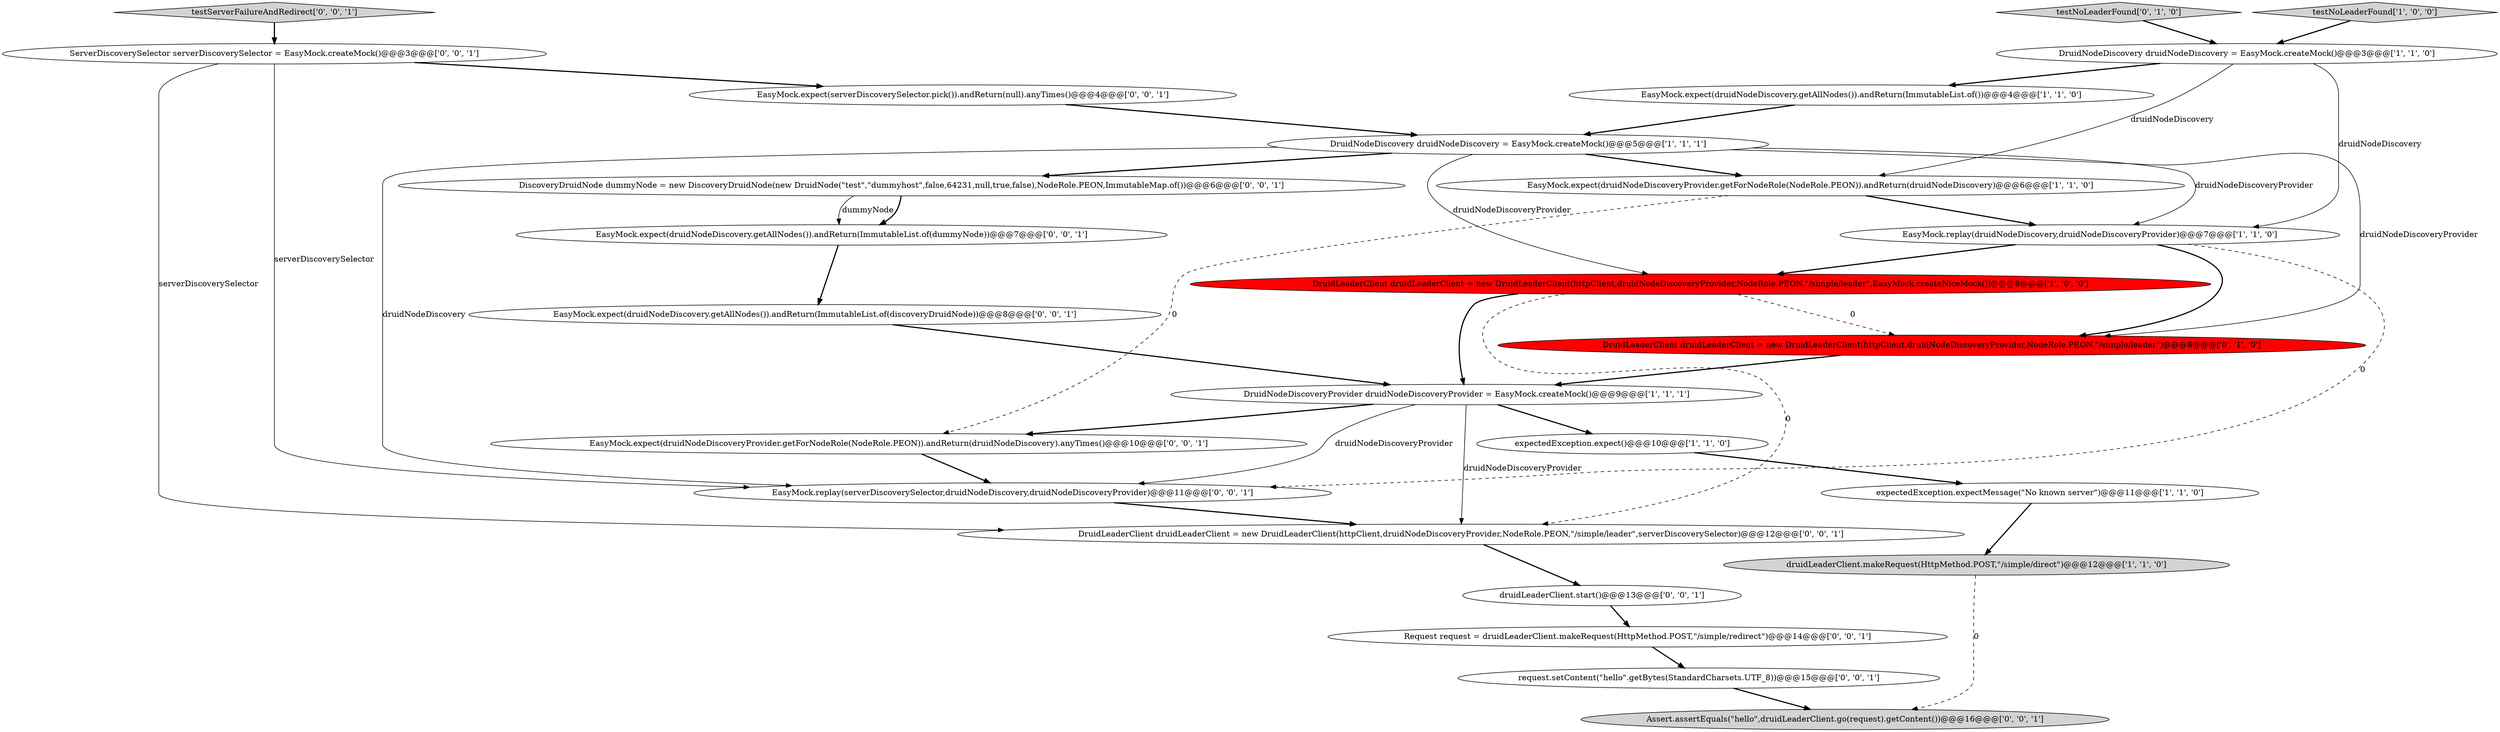 digraph {
4 [style = filled, label = "DruidLeaderClient druidLeaderClient = new DruidLeaderClient(httpClient,druidNodeDiscoveryProvider,NodeRole.PEON,\"/simple/leader\",EasyMock.createNiceMock())@@@8@@@['1', '0', '0']", fillcolor = red, shape = ellipse image = "AAA1AAABBB1BBB"];
0 [style = filled, label = "DruidNodeDiscovery druidNodeDiscovery = EasyMock.createMock()@@@3@@@['1', '1', '0']", fillcolor = white, shape = ellipse image = "AAA0AAABBB1BBB"];
15 [style = filled, label = "DruidLeaderClient druidLeaderClient = new DruidLeaderClient(httpClient,druidNodeDiscoveryProvider,NodeRole.PEON,\"/simple/leader\",serverDiscoverySelector)@@@12@@@['0', '0', '1']", fillcolor = white, shape = ellipse image = "AAA0AAABBB3BBB"];
20 [style = filled, label = "EasyMock.expect(druidNodeDiscovery.getAllNodes()).andReturn(ImmutableList.of(discoveryDruidNode))@@@8@@@['0', '0', '1']", fillcolor = white, shape = ellipse image = "AAA0AAABBB3BBB"];
3 [style = filled, label = "EasyMock.replay(druidNodeDiscovery,druidNodeDiscoveryProvider)@@@7@@@['1', '1', '0']", fillcolor = white, shape = ellipse image = "AAA0AAABBB1BBB"];
22 [style = filled, label = "druidLeaderClient.start()@@@13@@@['0', '0', '1']", fillcolor = white, shape = ellipse image = "AAA0AAABBB3BBB"];
8 [style = filled, label = "expectedException.expect()@@@10@@@['1', '1', '0']", fillcolor = white, shape = ellipse image = "AAA0AAABBB1BBB"];
7 [style = filled, label = "expectedException.expectMessage(\"No known server\")@@@11@@@['1', '1', '0']", fillcolor = white, shape = ellipse image = "AAA0AAABBB1BBB"];
16 [style = filled, label = "ServerDiscoverySelector serverDiscoverySelector = EasyMock.createMock()@@@3@@@['0', '0', '1']", fillcolor = white, shape = ellipse image = "AAA0AAABBB3BBB"];
6 [style = filled, label = "testNoLeaderFound['1', '0', '0']", fillcolor = lightgray, shape = diamond image = "AAA0AAABBB1BBB"];
21 [style = filled, label = "Request request = druidLeaderClient.makeRequest(HttpMethod.POST,\"/simple/redirect\")@@@14@@@['0', '0', '1']", fillcolor = white, shape = ellipse image = "AAA0AAABBB3BBB"];
5 [style = filled, label = "druidLeaderClient.makeRequest(HttpMethod.POST,\"/simple/direct\")@@@12@@@['1', '1', '0']", fillcolor = lightgray, shape = ellipse image = "AAA0AAABBB1BBB"];
17 [style = filled, label = "Assert.assertEquals(\"hello\",druidLeaderClient.go(request).getContent())@@@16@@@['0', '0', '1']", fillcolor = lightgray, shape = ellipse image = "AAA0AAABBB3BBB"];
19 [style = filled, label = "testServerFailureAndRedirect['0', '0', '1']", fillcolor = lightgray, shape = diamond image = "AAA0AAABBB3BBB"];
10 [style = filled, label = "DruidNodeDiscoveryProvider druidNodeDiscoveryProvider = EasyMock.createMock()@@@9@@@['1', '1', '1']", fillcolor = white, shape = ellipse image = "AAA0AAABBB1BBB"];
9 [style = filled, label = "EasyMock.expect(druidNodeDiscovery.getAllNodes()).andReturn(ImmutableList.of())@@@4@@@['1', '1', '0']", fillcolor = white, shape = ellipse image = "AAA0AAABBB1BBB"];
12 [style = filled, label = "testNoLeaderFound['0', '1', '0']", fillcolor = lightgray, shape = diamond image = "AAA0AAABBB2BBB"];
24 [style = filled, label = "EasyMock.expect(druidNodeDiscoveryProvider.getForNodeRole(NodeRole.PEON)).andReturn(druidNodeDiscovery).anyTimes()@@@10@@@['0', '0', '1']", fillcolor = white, shape = ellipse image = "AAA0AAABBB3BBB"];
11 [style = filled, label = "DruidLeaderClient druidLeaderClient = new DruidLeaderClient(httpClient,druidNodeDiscoveryProvider,NodeRole.PEON,\"/simple/leader\")@@@8@@@['0', '1', '0']", fillcolor = red, shape = ellipse image = "AAA1AAABBB2BBB"];
2 [style = filled, label = "DruidNodeDiscovery druidNodeDiscovery = EasyMock.createMock()@@@5@@@['1', '1', '1']", fillcolor = white, shape = ellipse image = "AAA0AAABBB1BBB"];
23 [style = filled, label = "request.setContent(\"hello\".getBytes(StandardCharsets.UTF_8))@@@15@@@['0', '0', '1']", fillcolor = white, shape = ellipse image = "AAA0AAABBB3BBB"];
18 [style = filled, label = "EasyMock.replay(serverDiscoverySelector,druidNodeDiscovery,druidNodeDiscoveryProvider)@@@11@@@['0', '0', '1']", fillcolor = white, shape = ellipse image = "AAA0AAABBB3BBB"];
1 [style = filled, label = "EasyMock.expect(druidNodeDiscoveryProvider.getForNodeRole(NodeRole.PEON)).andReturn(druidNodeDiscovery)@@@6@@@['1', '1', '0']", fillcolor = white, shape = ellipse image = "AAA0AAABBB1BBB"];
13 [style = filled, label = "EasyMock.expect(druidNodeDiscovery.getAllNodes()).andReturn(ImmutableList.of(dummyNode))@@@7@@@['0', '0', '1']", fillcolor = white, shape = ellipse image = "AAA0AAABBB3BBB"];
14 [style = filled, label = "DiscoveryDruidNode dummyNode = new DiscoveryDruidNode(new DruidNode(\"test\",\"dummyhost\",false,64231,null,true,false),NodeRole.PEON,ImmutableMap.of())@@@6@@@['0', '0', '1']", fillcolor = white, shape = ellipse image = "AAA0AAABBB3BBB"];
25 [style = filled, label = "EasyMock.expect(serverDiscoverySelector.pick()).andReturn(null).anyTimes()@@@4@@@['0', '0', '1']", fillcolor = white, shape = ellipse image = "AAA0AAABBB3BBB"];
2->18 [style = solid, label="druidNodeDiscovery"];
4->10 [style = bold, label=""];
0->9 [style = bold, label=""];
2->4 [style = solid, label="druidNodeDiscoveryProvider"];
9->2 [style = bold, label=""];
2->1 [style = bold, label=""];
10->24 [style = bold, label=""];
3->18 [style = dashed, label="0"];
2->3 [style = solid, label="druidNodeDiscoveryProvider"];
18->15 [style = bold, label=""];
1->3 [style = bold, label=""];
3->11 [style = bold, label=""];
22->21 [style = bold, label=""];
16->25 [style = bold, label=""];
6->0 [style = bold, label=""];
2->11 [style = solid, label="druidNodeDiscoveryProvider"];
0->3 [style = solid, label="druidNodeDiscovery"];
12->0 [style = bold, label=""];
3->4 [style = bold, label=""];
24->18 [style = bold, label=""];
25->2 [style = bold, label=""];
8->7 [style = bold, label=""];
15->22 [style = bold, label=""];
19->16 [style = bold, label=""];
20->10 [style = bold, label=""];
0->1 [style = solid, label="druidNodeDiscovery"];
16->18 [style = solid, label="serverDiscoverySelector"];
16->15 [style = solid, label="serverDiscoverySelector"];
7->5 [style = bold, label=""];
5->17 [style = dashed, label="0"];
10->8 [style = bold, label=""];
11->10 [style = bold, label=""];
14->13 [style = solid, label="dummyNode"];
1->24 [style = dashed, label="0"];
4->15 [style = dashed, label="0"];
2->14 [style = bold, label=""];
23->17 [style = bold, label=""];
14->13 [style = bold, label=""];
4->11 [style = dashed, label="0"];
21->23 [style = bold, label=""];
10->15 [style = solid, label="druidNodeDiscoveryProvider"];
10->18 [style = solid, label="druidNodeDiscoveryProvider"];
13->20 [style = bold, label=""];
}
